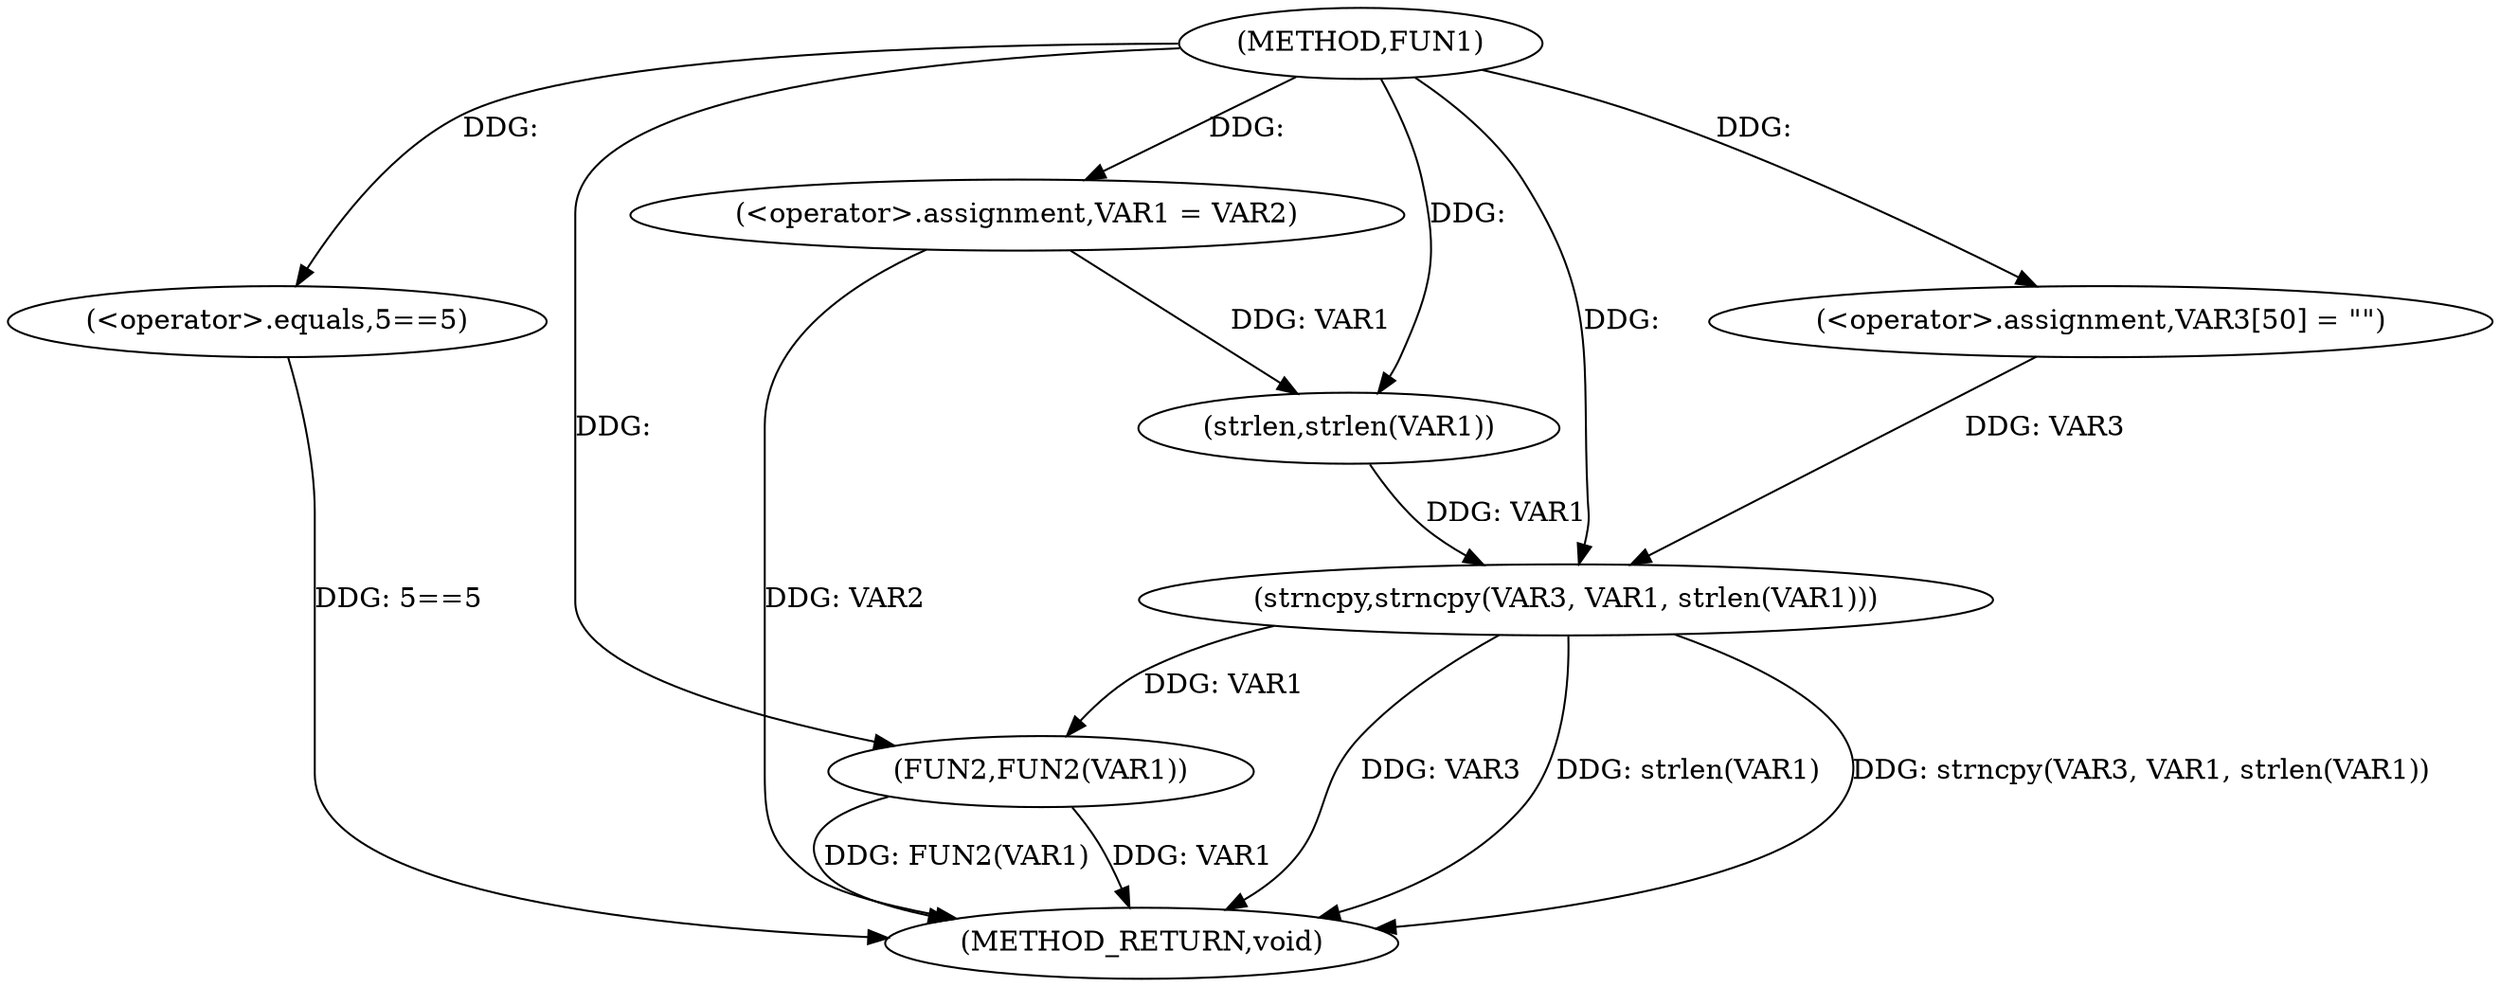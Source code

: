 digraph FUN1 {  
"1000100" [label = "(METHOD,FUN1)" ]
"1000124" [label = "(METHOD_RETURN,void)" ]
"1000104" [label = "(<operator>.assignment,VAR1 = VAR2)" ]
"1000108" [label = "(<operator>.equals,5==5)" ]
"1000114" [label = "(<operator>.assignment,VAR3[50] = \"\")" ]
"1000117" [label = "(strncpy,strncpy(VAR3, VAR1, strlen(VAR1)))" ]
"1000120" [label = "(strlen,strlen(VAR1))" ]
"1000122" [label = "(FUN2,FUN2(VAR1))" ]
  "1000117" -> "1000124"  [ label = "DDG: strncpy(VAR3, VAR1, strlen(VAR1))"] 
  "1000108" -> "1000124"  [ label = "DDG: 5==5"] 
  "1000122" -> "1000124"  [ label = "DDG: VAR1"] 
  "1000117" -> "1000124"  [ label = "DDG: VAR3"] 
  "1000117" -> "1000124"  [ label = "DDG: strlen(VAR1)"] 
  "1000122" -> "1000124"  [ label = "DDG: FUN2(VAR1)"] 
  "1000104" -> "1000124"  [ label = "DDG: VAR2"] 
  "1000100" -> "1000104"  [ label = "DDG: "] 
  "1000100" -> "1000108"  [ label = "DDG: "] 
  "1000100" -> "1000114"  [ label = "DDG: "] 
  "1000114" -> "1000117"  [ label = "DDG: VAR3"] 
  "1000100" -> "1000117"  [ label = "DDG: "] 
  "1000120" -> "1000117"  [ label = "DDG: VAR1"] 
  "1000104" -> "1000120"  [ label = "DDG: VAR1"] 
  "1000100" -> "1000120"  [ label = "DDG: "] 
  "1000117" -> "1000122"  [ label = "DDG: VAR1"] 
  "1000100" -> "1000122"  [ label = "DDG: "] 
}
